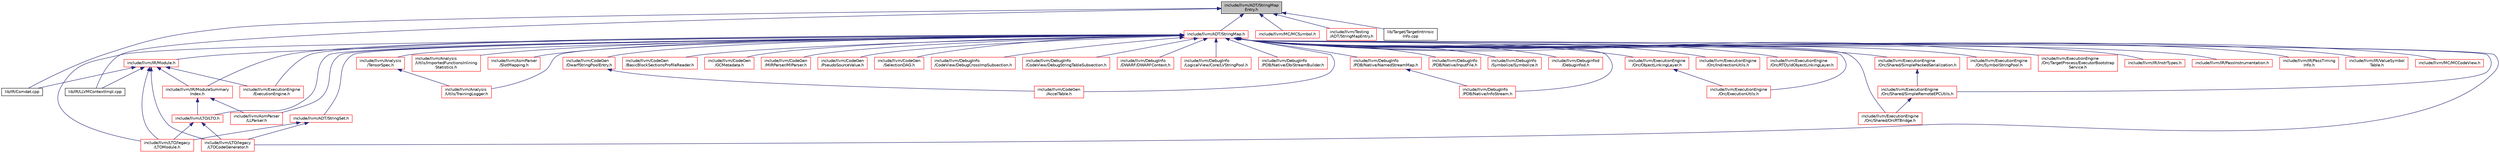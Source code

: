 digraph "include/llvm/ADT/StringMapEntry.h"
{
 // LATEX_PDF_SIZE
  bgcolor="transparent";
  edge [fontname="Helvetica",fontsize="10",labelfontname="Helvetica",labelfontsize="10"];
  node [fontname="Helvetica",fontsize="10",shape=record];
  Node1 [label="include/llvm/ADT/StringMap\lEntry.h",height=0.2,width=0.4,color="black", fillcolor="grey75", style="filled", fontcolor="black",tooltip=" "];
  Node1 -> Node2 [dir="back",color="midnightblue",fontsize="10",style="solid",fontname="Helvetica"];
  Node2 [label="include/llvm/ADT/StringMap.h",height=0.2,width=0.4,color="red",URL="$ADT_2StringMap_8h.html",tooltip=" "];
  Node2 -> Node3 [dir="back",color="midnightblue",fontsize="10",style="solid",fontname="Helvetica"];
  Node3 [label="include/llvm/ADT/StringSet.h",height=0.2,width=0.4,color="red",URL="$StringSet_8h.html",tooltip=" "];
  Node3 -> Node1022 [dir="back",color="midnightblue",fontsize="10",style="solid",fontname="Helvetica"];
  Node1022 [label="include/llvm/LTO/legacy\l/LTOCodeGenerator.h",height=0.2,width=0.4,color="red",URL="$LTOCodeGenerator_8h.html",tooltip=" "];
  Node3 -> Node1023 [dir="back",color="midnightblue",fontsize="10",style="solid",fontname="Helvetica"];
  Node1023 [label="include/llvm/LTO/legacy\l/LTOModule.h",height=0.2,width=0.4,color="red",URL="$LTOModule_8h.html",tooltip=" "];
  Node2 -> Node1092 [dir="back",color="midnightblue",fontsize="10",style="solid",fontname="Helvetica"];
  Node1092 [label="include/llvm/Analysis\l/TensorSpec.h",height=0.2,width=0.4,color="red",URL="$TensorSpec_8h.html",tooltip=" "];
  Node1092 -> Node1156 [dir="back",color="midnightblue",fontsize="10",style="solid",fontname="Helvetica"];
  Node1156 [label="include/llvm/Analysis\l/Utils/TrainingLogger.h",height=0.2,width=0.4,color="red",URL="$TrainingLogger_8h.html",tooltip=" "];
  Node2 -> Node1160 [dir="back",color="midnightblue",fontsize="10",style="solid",fontname="Helvetica"];
  Node1160 [label="include/llvm/Analysis\l/Utils/ImportedFunctionsInlining\lStatistics.h",height=0.2,width=0.4,color="red",URL="$ImportedFunctionsInliningStatistics_8h.html",tooltip=" "];
  Node2 -> Node1156 [dir="back",color="midnightblue",fontsize="10",style="solid",fontname="Helvetica"];
  Node2 -> Node1162 [dir="back",color="midnightblue",fontsize="10",style="solid",fontname="Helvetica"];
  Node1162 [label="include/llvm/AsmParser\l/LLParser.h",height=0.2,width=0.4,color="red",URL="$LLParser_8h.html",tooltip=" "];
  Node2 -> Node1165 [dir="back",color="midnightblue",fontsize="10",style="solid",fontname="Helvetica"];
  Node1165 [label="include/llvm/AsmParser\l/SlotMapping.h",height=0.2,width=0.4,color="red",URL="$SlotMapping_8h.html",tooltip=" "];
  Node2 -> Node1166 [dir="back",color="midnightblue",fontsize="10",style="solid",fontname="Helvetica"];
  Node1166 [label="include/llvm/CodeGen\l/AccelTable.h",height=0.2,width=0.4,color="red",URL="$AccelTable_8h.html",tooltip=" "];
  Node2 -> Node1182 [dir="back",color="midnightblue",fontsize="10",style="solid",fontname="Helvetica"];
  Node1182 [label="include/llvm/CodeGen\l/BasicBlockSectionsProfileReader.h",height=0.2,width=0.4,color="red",URL="$BasicBlockSectionsProfileReader_8h.html",tooltip=" "];
  Node2 -> Node1186 [dir="back",color="midnightblue",fontsize="10",style="solid",fontname="Helvetica"];
  Node1186 [label="include/llvm/CodeGen\l/DwarfStringPoolEntry.h",height=0.2,width=0.4,color="red",URL="$DwarfStringPoolEntry_8h.html",tooltip=" "];
  Node1186 -> Node1166 [dir="back",color="midnightblue",fontsize="10",style="solid",fontname="Helvetica"];
  Node2 -> Node1235 [dir="back",color="midnightblue",fontsize="10",style="solid",fontname="Helvetica"];
  Node1235 [label="include/llvm/CodeGen\l/GCMetadata.h",height=0.2,width=0.4,color="red",URL="$GCMetadata_8h.html",tooltip=" "];
  Node2 -> Node1238 [dir="back",color="midnightblue",fontsize="10",style="solid",fontname="Helvetica"];
  Node1238 [label="include/llvm/CodeGen\l/MIRParser/MIParser.h",height=0.2,width=0.4,color="red",URL="$MIParser_8h.html",tooltip=" "];
  Node2 -> Node1239 [dir="back",color="midnightblue",fontsize="10",style="solid",fontname="Helvetica"];
  Node1239 [label="include/llvm/CodeGen\l/PseudoSourceValue.h",height=0.2,width=0.4,color="red",URL="$PseudoSourceValue_8h.html",tooltip=" "];
  Node2 -> Node1369 [dir="back",color="midnightblue",fontsize="10",style="solid",fontname="Helvetica"];
  Node1369 [label="include/llvm/CodeGen\l/SelectionDAG.h",height=0.2,width=0.4,color="red",URL="$SelectionDAG_8h.html",tooltip=" "];
  Node2 -> Node1621 [dir="back",color="midnightblue",fontsize="10",style="solid",fontname="Helvetica"];
  Node1621 [label="include/llvm/DebugInfo\l/CodeView/DebugCrossImpSubsection.h",height=0.2,width=0.4,color="red",URL="$DebugCrossImpSubsection_8h.html",tooltip=" "];
  Node2 -> Node1625 [dir="back",color="midnightblue",fontsize="10",style="solid",fontname="Helvetica"];
  Node1625 [label="include/llvm/DebugInfo\l/CodeView/DebugStringTableSubsection.h",height=0.2,width=0.4,color="red",URL="$DebugStringTableSubsection_8h.html",tooltip=" "];
  Node2 -> Node1649 [dir="back",color="midnightblue",fontsize="10",style="solid",fontname="Helvetica"];
  Node1649 [label="include/llvm/DebugInfo\l/DWARF/DWARFContext.h",height=0.2,width=0.4,color="red",URL="$DWARFContext_8h.html",tooltip=" "];
  Node2 -> Node1667 [dir="back",color="midnightblue",fontsize="10",style="solid",fontname="Helvetica"];
  Node1667 [label="include/llvm/DebugInfo\l/LogicalView/Core/LVStringPool.h",height=0.2,width=0.4,color="red",URL="$LVStringPool_8h.html",tooltip=" "];
  Node2 -> Node1639 [dir="back",color="midnightblue",fontsize="10",style="solid",fontname="Helvetica"];
  Node1639 [label="include/llvm/DebugInfo\l/PDB/Native/DbiStreamBuilder.h",height=0.2,width=0.4,color="red",URL="$DbiStreamBuilder_8h.html",tooltip=" "];
  Node2 -> Node1679 [dir="back",color="midnightblue",fontsize="10",style="solid",fontname="Helvetica"];
  Node1679 [label="include/llvm/DebugInfo\l/PDB/Native/InfoStream.h",height=0.2,width=0.4,color="red",URL="$InfoStream_8h.html",tooltip=" "];
  Node2 -> Node1681 [dir="back",color="midnightblue",fontsize="10",style="solid",fontname="Helvetica"];
  Node1681 [label="include/llvm/DebugInfo\l/PDB/Native/InputFile.h",height=0.2,width=0.4,color="red",URL="$InputFile_8h.html",tooltip=" "];
  Node2 -> Node1683 [dir="back",color="midnightblue",fontsize="10",style="solid",fontname="Helvetica"];
  Node1683 [label="include/llvm/DebugInfo\l/PDB/Native/NamedStreamMap.h",height=0.2,width=0.4,color="red",URL="$NamedStreamMap_8h.html",tooltip=" "];
  Node1683 -> Node1679 [dir="back",color="midnightblue",fontsize="10",style="solid",fontname="Helvetica"];
  Node2 -> Node1686 [dir="back",color="midnightblue",fontsize="10",style="solid",fontname="Helvetica"];
  Node1686 [label="include/llvm/DebugInfo\l/Symbolize/Symbolize.h",height=0.2,width=0.4,color="red",URL="$Symbolize_8h.html",tooltip=" "];
  Node2 -> Node1687 [dir="back",color="midnightblue",fontsize="10",style="solid",fontname="Helvetica"];
  Node1687 [label="include/llvm/Debuginfod\l/Debuginfod.h",height=0.2,width=0.4,color="red",URL="$Debuginfod_8h.html",tooltip=" "];
  Node2 -> Node1689 [dir="back",color="midnightblue",fontsize="10",style="solid",fontname="Helvetica"];
  Node1689 [label="include/llvm/ExecutionEngine\l/ExecutionEngine.h",height=0.2,width=0.4,color="red",URL="$ExecutionEngine_2ExecutionEngine_8h.html",tooltip=" "];
  Node2 -> Node1701 [dir="back",color="midnightblue",fontsize="10",style="solid",fontname="Helvetica"];
  Node1701 [label="include/llvm/ExecutionEngine\l/Orc/ExecutionUtils.h",height=0.2,width=0.4,color="red",URL="$ExecutionUtils_8h.html",tooltip=" "];
  Node2 -> Node1714 [dir="back",color="midnightblue",fontsize="10",style="solid",fontname="Helvetica"];
  Node1714 [label="include/llvm/ExecutionEngine\l/Orc/IndirectionUtils.h",height=0.2,width=0.4,color="red",URL="$IndirectionUtils_8h.html",tooltip=" "];
  Node2 -> Node1720 [dir="back",color="midnightblue",fontsize="10",style="solid",fontname="Helvetica"];
  Node1720 [label="include/llvm/ExecutionEngine\l/Orc/ObjectLinkingLayer.h",height=0.2,width=0.4,color="red",URL="$ObjectLinkingLayer_8h.html",tooltip=" "];
  Node1720 -> Node1701 [dir="back",color="midnightblue",fontsize="10",style="solid",fontname="Helvetica"];
  Node2 -> Node1728 [dir="back",color="midnightblue",fontsize="10",style="solid",fontname="Helvetica"];
  Node1728 [label="include/llvm/ExecutionEngine\l/Orc/RTDyldObjectLinkingLayer.h",height=0.2,width=0.4,color="red",URL="$RTDyldObjectLinkingLayer_8h.html",tooltip=" "];
  Node2 -> Node1730 [dir="back",color="midnightblue",fontsize="10",style="solid",fontname="Helvetica"];
  Node1730 [label="include/llvm/ExecutionEngine\l/Orc/Shared/OrcRTBridge.h",height=0.2,width=0.4,color="red",URL="$OrcRTBridge_8h.html",tooltip=" "];
  Node2 -> Node1741 [dir="back",color="midnightblue",fontsize="10",style="solid",fontname="Helvetica"];
  Node1741 [label="include/llvm/ExecutionEngine\l/Orc/Shared/SimplePackedSerialization.h",height=0.2,width=0.4,color="red",URL="$SimplePackedSerialization_8h.html",tooltip=" "];
  Node1741 -> Node1843 [dir="back",color="midnightblue",fontsize="10",style="solid",fontname="Helvetica"];
  Node1843 [label="include/llvm/ExecutionEngine\l/Orc/Shared/SimpleRemoteEPCUtils.h",height=0.2,width=0.4,color="red",URL="$SimpleRemoteEPCUtils_8h.html",tooltip=" "];
  Node1843 -> Node1730 [dir="back",color="midnightblue",fontsize="10",style="solid",fontname="Helvetica"];
  Node2 -> Node1843 [dir="back",color="midnightblue",fontsize="10",style="solid",fontname="Helvetica"];
  Node2 -> Node1852 [dir="back",color="midnightblue",fontsize="10",style="solid",fontname="Helvetica"];
  Node1852 [label="include/llvm/ExecutionEngine\l/Orc/SymbolStringPool.h",height=0.2,width=0.4,color="red",URL="$SymbolStringPool_8h.html",tooltip=" "];
  Node2 -> Node1850 [dir="back",color="midnightblue",fontsize="10",style="solid",fontname="Helvetica"];
  Node1850 [label="include/llvm/ExecutionEngine\l/Orc/TargetProcess/ExecutorBootstrap\lService.h",height=0.2,width=0.4,color="red",URL="$ExecutorBootstrapService_8h.html",tooltip=" "];
  Node2 -> Node1853 [dir="back",color="midnightblue",fontsize="10",style="solid",fontname="Helvetica"];
  Node1853 [label="include/llvm/IR/InstrTypes.h",height=0.2,width=0.4,color="red",URL="$InstrTypes_8h.html",tooltip=" "];
  Node2 -> Node2427 [dir="back",color="midnightblue",fontsize="10",style="solid",fontname="Helvetica"];
  Node2427 [label="include/llvm/IR/Module.h",height=0.2,width=0.4,color="red",URL="$Module_8h.html",tooltip=" "];
  Node2427 -> Node1689 [dir="back",color="midnightblue",fontsize="10",style="solid",fontname="Helvetica"];
  Node2427 -> Node2208 [dir="back",color="midnightblue",fontsize="10",style="solid",fontname="Helvetica"];
  Node2208 [label="include/llvm/IR/ModuleSummary\lIndex.h",height=0.2,width=0.4,color="red",URL="$ModuleSummaryIndex_8h.html",tooltip=" "];
  Node2208 -> Node1162 [dir="back",color="midnightblue",fontsize="10",style="solid",fontname="Helvetica"];
  Node2208 -> Node1101 [dir="back",color="midnightblue",fontsize="10",style="solid",fontname="Helvetica"];
  Node1101 [label="include/llvm/LTO/LTO.h",height=0.2,width=0.4,color="red",URL="$LTO_8h.html",tooltip=" "];
  Node1101 -> Node1022 [dir="back",color="midnightblue",fontsize="10",style="solid",fontname="Helvetica"];
  Node1101 -> Node1023 [dir="back",color="midnightblue",fontsize="10",style="solid",fontname="Helvetica"];
  Node2427 -> Node1022 [dir="back",color="midnightblue",fontsize="10",style="solid",fontname="Helvetica"];
  Node2427 -> Node1023 [dir="back",color="midnightblue",fontsize="10",style="solid",fontname="Helvetica"];
  Node2427 -> Node2731 [dir="back",color="midnightblue",fontsize="10",style="solid",fontname="Helvetica"];
  Node2731 [label="lib/IR/Comdat.cpp",height=0.2,width=0.4,color="black",URL="$Comdat_8cpp.html",tooltip=" "];
  Node2427 -> Node2375 [dir="back",color="midnightblue",fontsize="10",style="solid",fontname="Helvetica"];
  Node2375 [label="lib/IR/LLVMContextImpl.cpp",height=0.2,width=0.4,color="black",URL="$LLVMContextImpl_8cpp.html",tooltip=" "];
  Node2 -> Node2208 [dir="back",color="midnightblue",fontsize="10",style="solid",fontname="Helvetica"];
  Node2 -> Node2746 [dir="back",color="midnightblue",fontsize="10",style="solid",fontname="Helvetica"];
  Node2746 [label="include/llvm/IR/PassInstrumentation.h",height=0.2,width=0.4,color="red",URL="$PassInstrumentation_8h.html",tooltip=" "];
  Node2 -> Node2748 [dir="back",color="midnightblue",fontsize="10",style="solid",fontname="Helvetica"];
  Node2748 [label="include/llvm/IR/PassTiming\lInfo.h",height=0.2,width=0.4,color="red",URL="$PassTimingInfo_8h.html",tooltip=" "];
  Node2 -> Node2749 [dir="back",color="midnightblue",fontsize="10",style="solid",fontname="Helvetica"];
  Node2749 [label="include/llvm/IR/ValueSymbol\lTable.h",height=0.2,width=0.4,color="red",URL="$ValueSymbolTable_8h.html",tooltip=" "];
  Node2 -> Node1022 [dir="back",color="midnightblue",fontsize="10",style="solid",fontname="Helvetica"];
  Node2 -> Node1023 [dir="back",color="midnightblue",fontsize="10",style="solid",fontname="Helvetica"];
  Node2 -> Node1101 [dir="back",color="midnightblue",fontsize="10",style="solid",fontname="Helvetica"];
  Node2 -> Node2751 [dir="back",color="midnightblue",fontsize="10",style="solid",fontname="Helvetica"];
  Node2751 [label="include/llvm/MC/MCCodeView.h",height=0.2,width=0.4,color="red",URL="$MCCodeView_8h.html",tooltip=" "];
  Node1 -> Node3194 [dir="back",color="midnightblue",fontsize="10",style="solid",fontname="Helvetica"];
  Node3194 [label="include/llvm/MC/MCSymbol.h",height=0.2,width=0.4,color="red",URL="$MCSymbol_8h.html",tooltip=" "];
  Node1 -> Node3265 [dir="back",color="midnightblue",fontsize="10",style="solid",fontname="Helvetica"];
  Node3265 [label="include/llvm/Testing\l/ADT/StringMapEntry.h",height=0.2,width=0.4,color="red",URL="$Testing_2ADT_2StringMapEntry_8h.html",tooltip=" "];
  Node1 -> Node2731 [dir="back",color="midnightblue",fontsize="10",style="solid",fontname="Helvetica"];
  Node1 -> Node2375 [dir="back",color="midnightblue",fontsize="10",style="solid",fontname="Helvetica"];
  Node1 -> Node3266 [dir="back",color="midnightblue",fontsize="10",style="solid",fontname="Helvetica"];
  Node3266 [label="lib/Target/TargetIntrinsic\lInfo.cpp",height=0.2,width=0.4,color="black",URL="$TargetIntrinsicInfo_8cpp.html",tooltip=" "];
}
